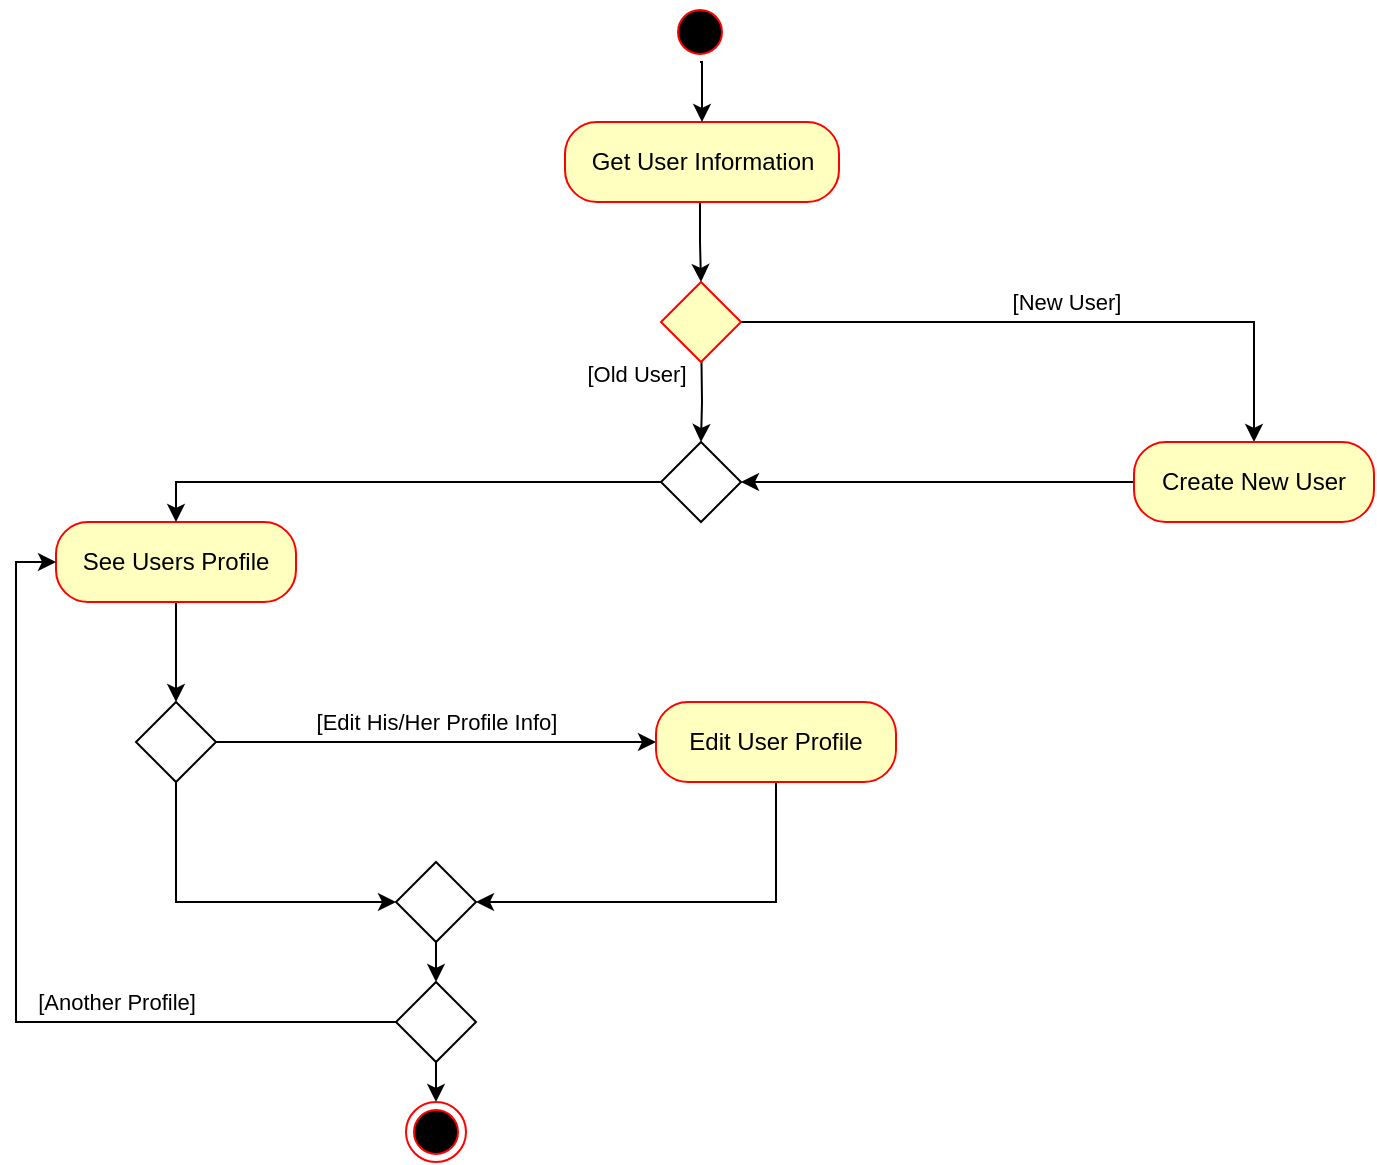 <mxfile version="10.6.0" type="device"><diagram id="4iXrjPetyoDWoP5Om18G" name="Page-1"><mxGraphModel dx="961" dy="515" grid="1" gridSize="10" guides="1" tooltips="1" connect="1" arrows="1" fold="1" page="1" pageScale="1" pageWidth="827" pageHeight="1169" math="0" shadow="0"><root><mxCell id="0"/><mxCell id="1" parent="0"/><mxCell id="i4g9r2sZf9bLSgmSq6lv-16" style="edgeStyle=orthogonalEdgeStyle;rounded=0;orthogonalLoop=1;jettySize=auto;html=1;exitX=0.5;exitY=1;exitDx=0;exitDy=0;entryX=0.5;entryY=0;entryDx=0;entryDy=0;" edge="1" parent="1" source="Ih5G979ffaWnRvoLbRZu-10" target="Ih5G979ffaWnRvoLbRZu-17"><mxGeometry relative="1" as="geometry"><Array as="points"><mxPoint x="412" y="110"/><mxPoint x="412" y="130"/></Array></mxGeometry></mxCell><mxCell id="Ih5G979ffaWnRvoLbRZu-10" value="Get User Information" style="rounded=1;whiteSpace=wrap;html=1;arcSize=40;fontColor=#000000;fillColor=#FFFFC0;strokeColor=#ff0000;labelBackgroundColor=none;" parent="1" vertex="1"><mxGeometry x="344.5" y="70" width="137" height="40" as="geometry"/></mxCell><mxCell id="i4g9r2sZf9bLSgmSq6lv-13" value="[Old User]" style="edgeStyle=orthogonalEdgeStyle;rounded=0;orthogonalLoop=1;jettySize=auto;html=1;exitX=0.5;exitY=1;exitDx=0;exitDy=0;" edge="1" parent="1" source="Ih5G979ffaWnRvoLbRZu-17" target="i4g9r2sZf9bLSgmSq6lv-44"><mxGeometry x="0.147" y="-33" relative="1" as="geometry"><mxPoint x="190" y="170" as="targetPoint"/><Array as="points"><mxPoint x="413" y="170"/><mxPoint x="413" y="210"/><mxPoint x="420" y="210"/></Array><mxPoint as="offset"/></mxGeometry></mxCell><mxCell id="i4g9r2sZf9bLSgmSq6lv-14" value="[New User]" style="edgeStyle=orthogonalEdgeStyle;rounded=0;orthogonalLoop=1;jettySize=auto;html=1;exitX=1;exitY=0.5;exitDx=0;exitDy=0;entryX=0.5;entryY=0;entryDx=0;entryDy=0;" edge="1" parent="1" source="Ih5G979ffaWnRvoLbRZu-17" target="Ih5G979ffaWnRvoLbRZu-25"><mxGeometry x="0.026" y="10" relative="1" as="geometry"><mxPoint as="offset"/></mxGeometry></mxCell><mxCell id="Ih5G979ffaWnRvoLbRZu-17" value="" style="shape=rhombus;html=1;verticalLabelPosition=bottom;verticalAlignment=top;labelBackgroundColor=none;strokeColor=#FF0000;fillColor=#FFFFC0;" parent="1" vertex="1"><mxGeometry x="392.5" y="150" width="40" height="40" as="geometry"/></mxCell><mxCell id="i4g9r2sZf9bLSgmSq6lv-15" style="edgeStyle=orthogonalEdgeStyle;rounded=0;orthogonalLoop=1;jettySize=auto;html=1;exitX=0.5;exitY=1;exitDx=0;exitDy=0;entryX=0.5;entryY=0;entryDx=0;entryDy=0;" edge="1" parent="1" source="Ih5G979ffaWnRvoLbRZu-21" target="Ih5G979ffaWnRvoLbRZu-10"><mxGeometry relative="1" as="geometry"/></mxCell><mxCell id="Ih5G979ffaWnRvoLbRZu-21" value="" style="ellipse;html=1;shape=startState;fillColor=#000000;strokeColor=#ff0000;labelBackgroundColor=none;" parent="1" vertex="1"><mxGeometry x="397" y="10" width="30" height="30" as="geometry"/></mxCell><mxCell id="i4g9r2sZf9bLSgmSq6lv-46" style="edgeStyle=orthogonalEdgeStyle;rounded=0;orthogonalLoop=1;jettySize=auto;html=1;entryX=1;entryY=0.5;entryDx=0;entryDy=0;" edge="1" parent="1" source="Ih5G979ffaWnRvoLbRZu-25" target="i4g9r2sZf9bLSgmSq6lv-44"><mxGeometry relative="1" as="geometry"/></mxCell><mxCell id="Ih5G979ffaWnRvoLbRZu-25" value="Create New User" style="rounded=1;whiteSpace=wrap;html=1;arcSize=40;fontColor=#000000;fillColor=#ffffc0;strokeColor=#ff0000;labelBackgroundColor=none;" parent="1" vertex="1"><mxGeometry x="629" y="230" width="120" height="40" as="geometry"/></mxCell><mxCell id="i4g9r2sZf9bLSgmSq6lv-36" style="edgeStyle=orthogonalEdgeStyle;rounded=0;orthogonalLoop=1;jettySize=auto;html=1;entryX=0.5;entryY=0;entryDx=0;entryDy=0;" edge="1" parent="1" source="i4g9r2sZf9bLSgmSq6lv-29" target="i4g9r2sZf9bLSgmSq6lv-32"><mxGeometry relative="1" as="geometry"><Array as="points"><mxPoint x="150" y="340"/><mxPoint x="150" y="340"/></Array></mxGeometry></mxCell><mxCell id="i4g9r2sZf9bLSgmSq6lv-29" value="See Users Profile" style="rounded=1;whiteSpace=wrap;html=1;arcSize=40;fontColor=#000000;fillColor=#ffffc0;strokeColor=#ff0000;" vertex="1" parent="1"><mxGeometry x="90" y="270" width="120" height="40" as="geometry"/></mxCell><mxCell id="i4g9r2sZf9bLSgmSq6lv-39" value="[Edit His/Her Profile Info]" style="edgeStyle=orthogonalEdgeStyle;rounded=0;orthogonalLoop=1;jettySize=auto;html=1;exitX=1;exitY=0.5;exitDx=0;exitDy=0;" edge="1" parent="1" source="i4g9r2sZf9bLSgmSq6lv-32" target="i4g9r2sZf9bLSgmSq6lv-37"><mxGeometry x="0.002" y="10" relative="1" as="geometry"><mxPoint as="offset"/></mxGeometry></mxCell><mxCell id="i4g9r2sZf9bLSgmSq6lv-54" value="" style="edgeStyle=orthogonalEdgeStyle;rounded=0;orthogonalLoop=1;jettySize=auto;html=1;entryX=0;entryY=0.5;entryDx=0;entryDy=0;" edge="1" parent="1" source="i4g9r2sZf9bLSgmSq6lv-32" target="i4g9r2sZf9bLSgmSq6lv-49"><mxGeometry relative="1" as="geometry"><Array as="points"><mxPoint x="150" y="460"/></Array></mxGeometry></mxCell><mxCell id="i4g9r2sZf9bLSgmSq6lv-32" value="" style="shape=rhombus;html=1;verticalLabelPosition=bottom;verticalAlignment=top;" vertex="1" parent="1"><mxGeometry x="130" y="360" width="40" height="40" as="geometry"/></mxCell><mxCell id="i4g9r2sZf9bLSgmSq6lv-53" style="edgeStyle=orthogonalEdgeStyle;rounded=0;orthogonalLoop=1;jettySize=auto;html=1;entryX=1;entryY=0.5;entryDx=0;entryDy=0;" edge="1" parent="1" source="i4g9r2sZf9bLSgmSq6lv-37" target="i4g9r2sZf9bLSgmSq6lv-49"><mxGeometry relative="1" as="geometry"><Array as="points"><mxPoint x="450" y="460"/></Array></mxGeometry></mxCell><mxCell id="i4g9r2sZf9bLSgmSq6lv-37" value="Edit User Profile" style="rounded=1;whiteSpace=wrap;html=1;arcSize=40;fontColor=#000000;fillColor=#ffffc0;strokeColor=#ff0000;" vertex="1" parent="1"><mxGeometry x="390" y="360" width="120" height="40" as="geometry"/></mxCell><mxCell id="i4g9r2sZf9bLSgmSq6lv-45" style="edgeStyle=orthogonalEdgeStyle;rounded=0;orthogonalLoop=1;jettySize=auto;html=1;exitX=0;exitY=0.5;exitDx=0;exitDy=0;entryX=0.5;entryY=0;entryDx=0;entryDy=0;" edge="1" parent="1" source="i4g9r2sZf9bLSgmSq6lv-44" target="i4g9r2sZf9bLSgmSq6lv-29"><mxGeometry relative="1" as="geometry"/></mxCell><mxCell id="i4g9r2sZf9bLSgmSq6lv-44" value="" style="shape=rhombus;html=1;verticalLabelPosition=top;verticalAlignment=bottom;" vertex="1" parent="1"><mxGeometry x="392.5" y="230" width="40" height="40" as="geometry"/></mxCell><mxCell id="i4g9r2sZf9bLSgmSq6lv-59" style="edgeStyle=orthogonalEdgeStyle;rounded=0;orthogonalLoop=1;jettySize=auto;html=1;exitX=0.5;exitY=1;exitDx=0;exitDy=0;entryX=0.5;entryY=0;entryDx=0;entryDy=0;" edge="1" parent="1" source="i4g9r2sZf9bLSgmSq6lv-49" target="i4g9r2sZf9bLSgmSq6lv-55"><mxGeometry relative="1" as="geometry"/></mxCell><mxCell id="i4g9r2sZf9bLSgmSq6lv-49" value="" style="shape=rhombus;html=1;verticalLabelPosition=top;verticalAlignment=bottom;" vertex="1" parent="1"><mxGeometry x="260" y="440" width="40" height="40" as="geometry"/></mxCell><mxCell id="i4g9r2sZf9bLSgmSq6lv-61" style="edgeStyle=orthogonalEdgeStyle;rounded=0;orthogonalLoop=1;jettySize=auto;html=1;exitX=0.5;exitY=1;exitDx=0;exitDy=0;entryX=0.5;entryY=0;entryDx=0;entryDy=0;" edge="1" parent="1" source="i4g9r2sZf9bLSgmSq6lv-55" target="i4g9r2sZf9bLSgmSq6lv-60"><mxGeometry relative="1" as="geometry"/></mxCell><mxCell id="i4g9r2sZf9bLSgmSq6lv-62" value="[Another Profile]" style="edgeStyle=orthogonalEdgeStyle;rounded=0;orthogonalLoop=1;jettySize=auto;html=1;exitX=0;exitY=0.5;exitDx=0;exitDy=0;entryX=0;entryY=0.5;entryDx=0;entryDy=0;" edge="1" parent="1" source="i4g9r2sZf9bLSgmSq6lv-55" target="i4g9r2sZf9bLSgmSq6lv-29"><mxGeometry x="-0.363" y="-10" relative="1" as="geometry"><mxPoint as="offset"/></mxGeometry></mxCell><mxCell id="i4g9r2sZf9bLSgmSq6lv-55" value="" style="shape=rhombus;html=1;verticalLabelPosition=top;verticalAlignment=bottom;" vertex="1" parent="1"><mxGeometry x="260" y="500" width="40" height="40" as="geometry"/></mxCell><mxCell id="i4g9r2sZf9bLSgmSq6lv-60" value="" style="ellipse;html=1;shape=endState;fillColor=#000000;strokeColor=#ff0000;" vertex="1" parent="1"><mxGeometry x="265" y="560" width="30" height="30" as="geometry"/></mxCell></root></mxGraphModel></diagram></mxfile>